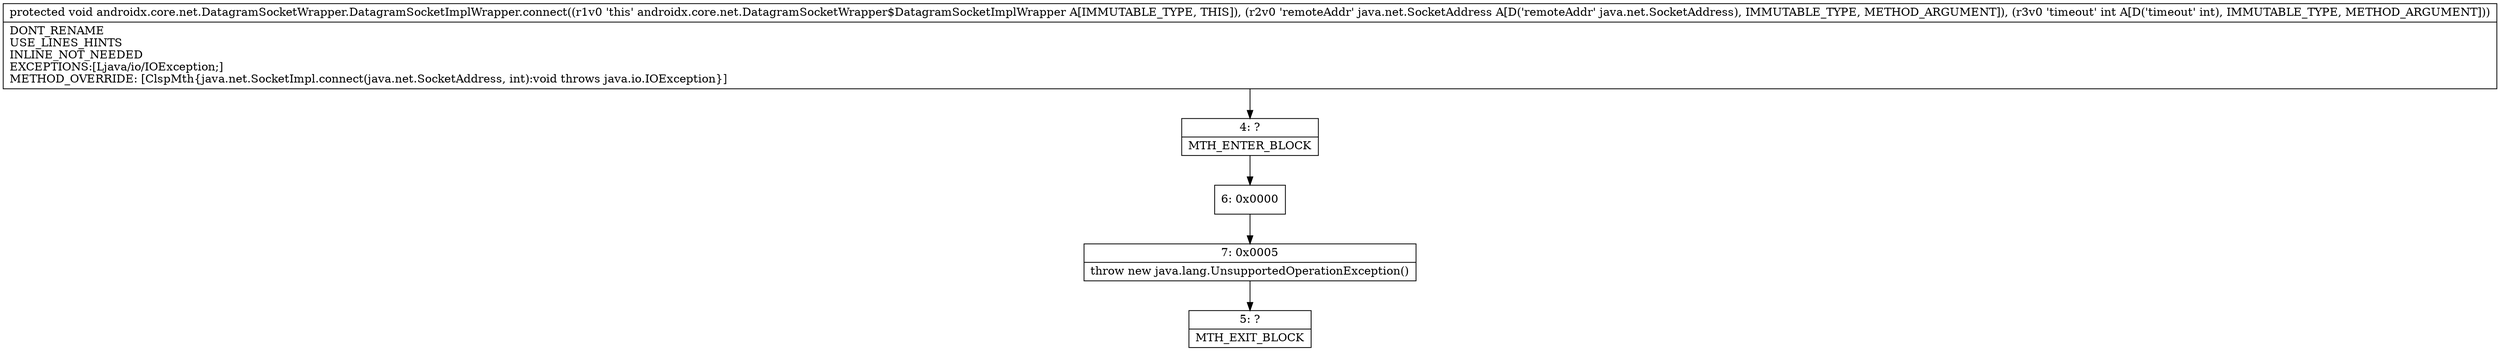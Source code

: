 digraph "CFG forandroidx.core.net.DatagramSocketWrapper.DatagramSocketImplWrapper.connect(Ljava\/net\/SocketAddress;I)V" {
Node_4 [shape=record,label="{4\:\ ?|MTH_ENTER_BLOCK\l}"];
Node_6 [shape=record,label="{6\:\ 0x0000}"];
Node_7 [shape=record,label="{7\:\ 0x0005|throw new java.lang.UnsupportedOperationException()\l}"];
Node_5 [shape=record,label="{5\:\ ?|MTH_EXIT_BLOCK\l}"];
MethodNode[shape=record,label="{protected void androidx.core.net.DatagramSocketWrapper.DatagramSocketImplWrapper.connect((r1v0 'this' androidx.core.net.DatagramSocketWrapper$DatagramSocketImplWrapper A[IMMUTABLE_TYPE, THIS]), (r2v0 'remoteAddr' java.net.SocketAddress A[D('remoteAddr' java.net.SocketAddress), IMMUTABLE_TYPE, METHOD_ARGUMENT]), (r3v0 'timeout' int A[D('timeout' int), IMMUTABLE_TYPE, METHOD_ARGUMENT]))  | DONT_RENAME\lUSE_LINES_HINTS\lINLINE_NOT_NEEDED\lEXCEPTIONS:[Ljava\/io\/IOException;]\lMETHOD_OVERRIDE: [ClspMth\{java.net.SocketImpl.connect(java.net.SocketAddress, int):void throws java.io.IOException\}]\l}"];
MethodNode -> Node_4;Node_4 -> Node_6;
Node_6 -> Node_7;
Node_7 -> Node_5;
}

